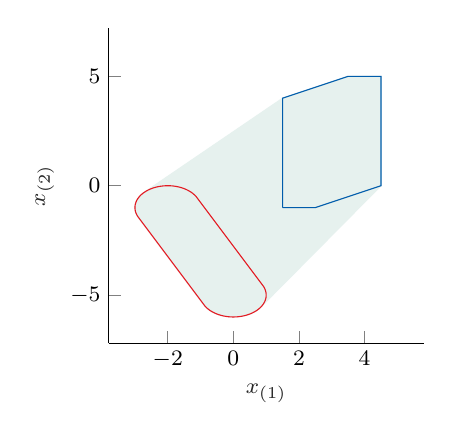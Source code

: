% This file was created by matlab2tikz.
%
\definecolor{mycolor1}{rgb}{0.902,0.945,0.933}%
\definecolor{mycolor2}{rgb}{0.89,0.106,0.137}%
\definecolor{mycolor3}{rgb}{0.0,0.361,0.671}%
%
\begin{tikzpicture}
\footnotesize

\begin{axis}[%
width=4cm,
height=4cm,
at={(0in,0in)},
scale only axis,
xmin=-3.8,
xmax=5.8,
xlabel style={font=\color{white!15!black}},
xlabel={$x_{(1)}$},
ymin=-7.2,
ymax=7.2,
ylabel style={font=\color{white!15!black}},
ylabel={$x_{(2)}$},
axis background/.style={fill=white},
axis x line*=bottom,
axis y line*=left
]

\addplot[area legend, draw=mycolor1, fill=mycolor1, forget plot]
table[row sep=crcr] {%
x	y\\
-0.889	-5.458\\
-0.858	-5.514\\
-0.824	-5.567\\
-0.786	-5.618\\
-0.745	-5.667\\
-0.701	-5.713\\
-0.655	-5.756\\
-0.606	-5.796\\
-0.554	-5.833\\
-0.5	-5.866\\
-0.444	-5.896\\
-0.386	-5.922\\
-0.327	-5.945\\
-0.266	-5.964\\
-0.205	-5.979\\
-0.142	-5.99\\
-0.079	-5.997\\
-0.016	-6.0\\
0.048	-5.999\\
0.111	-5.994\\
0.174	-5.985\\
0.236	-5.972\\
0.297	-5.955\\
0.357	-5.934\\
0.415	-5.91\\
0.472	-5.881\\
0.527	-5.85\\
0.58	-5.815\\
0.631	-5.776\\
0.679	-5.735\\
0.724	-5.69\\
0.766	-5.643\\
0.805	-5.593\\
4.5	-2.277e-09\\
4.5	5.0\\
3.5	5.0\\
1.5	4.0\\
-2.745	-0.333\\
-2.786	-0.382\\
-2.824	-0.433\\
-2.858	-0.486\\
-2.889	-0.542\\
-2.916	-0.599\\
-2.94	-0.658\\
-2.959	-0.718\\
-2.975	-0.78\\
-2.987	-0.842\\
-2.995	-0.905\\
-2.999	-0.968\\
-2.999	-1.032\\
-2.995	-1.095\\
-2.987	-1.158\\
-2.975	-1.22\\
-2.959	-1.282\\
-2.94	-1.342\\
-2.916	-1.401\\
-0.889	-5.458\\
}--cycle;
\addplot [color=mycolor2, forget plot]
  table[row sep=crcr]{%
-0.894	-5.447\\
-0.892	-5.453\\
-0.889	-5.458\\
-0.886	-5.464\\
-0.883	-5.47\\
-0.88	-5.475\\
-0.877	-5.481\\
-0.874	-5.486\\
-0.871	-5.492\\
-0.868	-5.497\\
-0.865	-5.503\\
-0.861	-5.508\\
-0.858	-5.513\\
-0.855	-5.519\\
-0.852	-5.524\\
-0.848	-5.53\\
-0.845	-5.535\\
-0.842	-5.54\\
-0.838	-5.545\\
-0.835	-5.551\\
-0.831	-5.556\\
-0.828	-5.561\\
-0.824	-5.566\\
-0.821	-5.572\\
-0.817	-5.577\\
-0.813	-5.582\\
-0.81	-5.587\\
-0.806	-5.592\\
-0.802	-5.597\\
-0.798	-5.602\\
-0.795	-5.607\\
-0.791	-5.612\\
-0.787	-5.617\\
-0.783	-5.622\\
-0.779	-5.627\\
-0.775	-5.632\\
-0.771	-5.637\\
-0.767	-5.642\\
-0.763	-5.646\\
-0.759	-5.651\\
-0.755	-5.656\\
-0.751	-5.661\\
-0.746	-5.665\\
-0.742	-5.67\\
-0.738	-5.675\\
-0.734	-5.679\\
-0.729	-5.684\\
-0.725	-5.689\\
-0.721	-5.693\\
-0.716	-5.698\\
-0.712	-5.702\\
-0.708	-5.707\\
-0.703	-5.711\\
-0.699	-5.715\\
-0.694	-5.72\\
-0.69	-5.724\\
-0.685	-5.729\\
-0.68	-5.733\\
-0.676	-5.737\\
-0.671	-5.741\\
-0.666	-5.746\\
-0.662	-5.75\\
-0.657	-5.754\\
-0.652	-5.758\\
-0.647	-5.762\\
-0.643	-5.766\\
-0.638	-5.77\\
-0.633	-5.774\\
-0.628	-5.778\\
-0.623	-5.782\\
-0.618	-5.786\\
-0.613	-5.79\\
-0.608	-5.794\\
-0.603	-5.798\\
-0.598	-5.801\\
-0.593	-5.805\\
-0.588	-5.809\\
-0.583	-5.812\\
-0.578	-5.816\\
-0.573	-5.82\\
-0.568	-5.823\\
-0.562	-5.827\\
-0.557	-5.83\\
-0.552	-5.834\\
-0.547	-5.837\\
-0.541	-5.841\\
-0.536	-5.844\\
-0.531	-5.848\\
-0.525	-5.851\\
-0.52	-5.854\\
-0.515	-5.857\\
-0.509	-5.861\\
-0.504	-5.864\\
-0.498	-5.867\\
-0.493	-5.87\\
-0.487	-5.873\\
-0.482	-5.876\\
-0.476	-5.879\\
-0.471	-5.882\\
-0.465	-5.885\\
-0.46	-5.888\\
-0.454	-5.891\\
-0.448	-5.894\\
-0.443	-5.897\\
-0.437	-5.899\\
-0.431	-5.902\\
-0.426	-5.905\\
-0.42	-5.908\\
-0.414	-5.91\\
-0.409	-5.913\\
-0.403	-5.915\\
-0.397	-5.918\\
-0.391	-5.92\\
-0.385	-5.923\\
-0.38	-5.925\\
-0.374	-5.927\\
-0.368	-5.93\\
-0.362	-5.932\\
-0.356	-5.934\\
-0.35	-5.937\\
-0.344	-5.939\\
-0.339	-5.941\\
-0.333	-5.943\\
-0.327	-5.945\\
-0.321	-5.947\\
-0.315	-5.949\\
-0.309	-5.951\\
-0.303	-5.953\\
-0.297	-5.955\\
-0.291	-5.957\\
-0.285	-5.959\\
-0.279	-5.96\\
-0.273	-5.962\\
-0.267	-5.964\\
-0.26	-5.965\\
-0.254	-5.967\\
-0.248	-5.969\\
-0.242	-5.97\\
-0.236	-5.972\\
-0.23	-5.973\\
-0.224	-5.975\\
-0.218	-5.976\\
-0.212	-5.977\\
-0.205	-5.979\\
-0.199	-5.98\\
-0.193	-5.981\\
-0.187	-5.982\\
-0.181	-5.984\\
-0.174	-5.985\\
-0.168	-5.986\\
-0.162	-5.987\\
-0.156	-5.988\\
-0.15	-5.989\\
-0.143	-5.99\\
-0.137	-5.991\\
-0.131	-5.991\\
-0.125	-5.992\\
-0.118	-5.993\\
-0.112	-5.994\\
-0.106	-5.994\\
-0.1	-5.995\\
-0.093	-5.996\\
-0.087	-5.996\\
-0.081	-5.997\\
-0.075	-5.997\\
-0.068	-5.998\\
-0.062	-5.998\\
-0.056	-5.998\\
-0.049	-5.999\\
-0.043	-5.999\\
-0.037	-5.999\\
-0.031	-6.0\\
-0.024	-6.0\\
-0.018	-6.0\\
-0.012	-6.0\\
-0.005	-6.0\\
0.001	-6.0\\
0.007	-6.0\\
0.013	-6.0\\
0.02	-6.0\\
0.026	-6.0\\
0.032	-5.999\\
0.039	-5.999\\
0.045	-5.999\\
0.051	-5.999\\
0.058	-5.998\\
0.064	-5.998\\
0.07	-5.998\\
0.076	-5.997\\
0.083	-5.997\\
0.089	-5.996\\
0.095	-5.995\\
0.101	-5.995\\
0.108	-5.994\\
0.114	-5.993\\
0.12	-5.993\\
0.126	-5.992\\
0.133	-5.991\\
0.139	-5.99\\
0.145	-5.989\\
0.151	-5.988\\
0.158	-5.987\\
0.164	-5.986\\
0.17	-5.985\\
0.176	-5.984\\
0.182	-5.983\\
0.189	-5.982\\
0.195	-5.981\\
0.201	-5.98\\
0.207	-5.978\\
0.213	-5.977\\
0.219	-5.976\\
0.226	-5.974\\
0.232	-5.973\\
0.238	-5.971\\
0.244	-5.97\\
0.25	-5.968\\
0.256	-5.967\\
0.262	-5.965\\
0.268	-5.963\\
0.274	-5.962\\
0.28	-5.96\\
0.286	-5.958\\
0.292	-5.956\\
0.298	-5.954\\
0.304	-5.953\\
0.31	-5.951\\
0.316	-5.949\\
0.322	-5.947\\
0.328	-5.945\\
0.334	-5.942\\
0.34	-5.94\\
0.346	-5.938\\
0.352	-5.936\\
0.358	-5.934\\
0.364	-5.931\\
0.37	-5.929\\
0.376	-5.927\\
0.381	-5.924\\
0.387	-5.922\\
0.393	-5.92\\
0.399	-5.917\\
0.404	-5.915\\
0.41	-5.912\\
0.416	-5.909\\
0.422	-5.907\\
0.427	-5.904\\
0.433	-5.901\\
0.439	-5.899\\
0.444	-5.896\\
0.45	-5.893\\
0.456	-5.89\\
0.461	-5.887\\
0.467	-5.884\\
0.472	-5.881\\
0.478	-5.878\\
0.483	-5.875\\
0.489	-5.872\\
0.494	-5.869\\
0.5	-5.866\\
0.505	-5.863\\
0.511	-5.86\\
0.516	-5.857\\
0.522	-5.853\\
0.527	-5.85\\
0.532	-5.847\\
0.538	-5.843\\
0.543	-5.84\\
0.548	-5.836\\
0.553	-5.833\\
0.559	-5.829\\
0.564	-5.826\\
0.569	-5.822\\
0.574	-5.819\\
0.579	-5.815\\
0.584	-5.811\\
0.59	-5.808\\
0.595	-5.804\\
0.6	-5.8\\
0.605	-5.796\\
0.61	-5.793\\
0.615	-5.789\\
0.62	-5.785\\
0.625	-5.781\\
0.629	-5.777\\
0.634	-5.773\\
0.639	-5.769\\
0.644	-5.765\\
0.649	-5.761\\
0.654	-5.757\\
0.658	-5.753\\
0.663	-5.749\\
0.668	-5.744\\
0.672	-5.74\\
0.677	-5.736\\
0.682	-5.732\\
0.686	-5.727\\
0.691	-5.723\\
0.695	-5.719\\
0.7	-5.714\\
0.704	-5.71\\
0.709	-5.705\\
0.713	-5.701\\
0.718	-5.696\\
0.722	-5.692\\
0.726	-5.687\\
0.731	-5.683\\
0.735	-5.678\\
0.739	-5.673\\
0.743	-5.669\\
0.748	-5.664\\
0.752	-5.659\\
0.756	-5.655\\
0.76	-5.65\\
0.764	-5.645\\
0.768	-5.64\\
0.772	-5.635\\
0.776	-5.63\\
0.78	-5.626\\
0.784	-5.621\\
0.788	-5.616\\
0.792	-5.611\\
0.796	-5.606\\
0.799	-5.601\\
0.803	-5.596\\
0.807	-5.591\\
0.811	-5.586\\
0.814	-5.58\\
0.818	-5.575\\
0.822	-5.57\\
0.825	-5.565\\
0.829	-5.56\\
0.832	-5.554\\
0.836	-5.549\\
0.839	-5.544\\
0.843	-5.539\\
0.846	-5.533\\
0.849	-5.528\\
0.853	-5.523\\
0.856	-5.517\\
0.859	-5.512\\
0.862	-5.506\\
0.865	-5.501\\
0.869	-5.496\\
0.872	-5.49\\
0.875	-5.485\\
0.878	-5.479\\
0.881	-5.474\\
0.884	-5.468\\
0.887	-5.462\\
0.89	-5.457\\
0.892	-5.451\\
0.895	-5.446\\
0.898	-5.44\\
0.901	-5.434\\
0.903	-5.429\\
0.906	-5.423\\
0.909	-5.417\\
0.911	-5.411\\
0.914	-5.406\\
0.917	-5.4\\
0.919	-5.394\\
0.921	-5.388\\
0.924	-5.383\\
0.926	-5.377\\
0.929	-5.371\\
0.931	-5.365\\
0.933	-5.359\\
0.936	-5.353\\
0.938	-5.347\\
0.94	-5.341\\
0.942	-5.336\\
0.944	-5.33\\
0.946	-5.324\\
0.948	-5.318\\
0.95	-5.312\\
0.952	-5.306\\
0.954	-5.3\\
0.956	-5.294\\
0.958	-5.288\\
0.96	-5.282\\
0.961	-5.276\\
0.963	-5.27\\
0.965	-5.264\\
0.966	-5.257\\
0.968	-5.251\\
0.969	-5.245\\
0.971	-5.239\\
0.972	-5.233\\
0.974	-5.227\\
0.975	-5.221\\
0.977	-5.215\\
0.978	-5.208\\
0.979	-5.202\\
0.981	-5.196\\
0.982	-5.19\\
0.983	-5.184\\
0.984	-5.178\\
0.985	-5.171\\
0.986	-5.165\\
0.987	-5.159\\
0.988	-5.153\\
0.989	-5.147\\
0.99	-5.14\\
0.991	-5.134\\
0.992	-5.128\\
0.993	-5.122\\
0.993	-5.115\\
0.994	-5.109\\
0.995	-5.103\\
0.995	-5.097\\
0.996	-5.09\\
0.996	-5.084\\
0.997	-5.078\\
0.997	-5.071\\
0.998	-5.065\\
0.998	-5.059\\
0.999	-5.053\\
0.999	-5.046\\
0.999	-5.04\\
0.999	-5.034\\
1.0	-5.027\\
1.0	-5.021\\
1.0	-5.015\\
1.0	-5.009\\
1.0	-5.002\\
1.0	-4.996\\
1.0	-4.99\\
1.0	-4.983\\
1.0	-4.977\\
1.0	-4.971\\
0.999	-4.964\\
0.999	-4.958\\
0.999	-4.952\\
0.999	-4.946\\
0.998	-4.939\\
0.998	-4.933\\
0.997	-4.927\\
0.997	-4.92\\
0.996	-4.914\\
0.996	-4.908\\
0.995	-4.902\\
0.995	-4.895\\
0.994	-4.889\\
0.993	-4.883\\
0.992	-4.877\\
0.992	-4.87\\
0.991	-4.864\\
0.99	-4.858\\
0.989	-4.852\\
0.988	-4.845\\
0.987	-4.839\\
0.986	-4.833\\
0.985	-4.827\\
0.984	-4.821\\
0.983	-4.814\\
0.981	-4.808\\
0.98	-4.802\\
0.979	-4.796\\
0.978	-4.79\\
0.976	-4.784\\
0.975	-4.777\\
0.974	-4.771\\
0.972	-4.765\\
0.971	-4.759\\
0.969	-4.753\\
0.967	-4.747\\
0.966	-4.741\\
0.964	-4.735\\
0.962	-4.729\\
0.961	-4.723\\
0.959	-4.717\\
0.957	-4.711\\
0.955	-4.705\\
0.953	-4.699\\
0.952	-4.693\\
0.95	-4.687\\
0.948	-4.681\\
0.946	-4.675\\
0.944	-4.669\\
0.941	-4.663\\
0.939	-4.657\\
0.937	-4.651\\
0.935	-4.645\\
0.933	-4.639\\
0.93	-4.633\\
0.928	-4.627\\
0.926	-4.622\\
0.923	-4.616\\
0.921	-4.61\\
0.918	-4.604\\
0.916	-4.598\\
0.913	-4.593\\
0.911	-4.587\\
0.908	-4.581\\
0.905	-4.575\\
0.903	-4.57\\
0.9	-4.564\\
0.897	-4.558\\
0.894	-4.553\\
-1.106	-0.553\\
-1.108	-0.547\\
-1.111	-0.542\\
-1.114	-0.536\\
-1.117	-0.53\\
-1.12	-0.525\\
-1.123	-0.519\\
-1.126	-0.514\\
-1.129	-0.508\\
-1.132	-0.503\\
-1.135	-0.497\\
-1.139	-0.492\\
-1.142	-0.487\\
-1.145	-0.481\\
-1.148	-0.476\\
-1.152	-0.47\\
-1.155	-0.465\\
-1.158	-0.46\\
-1.162	-0.455\\
-1.165	-0.449\\
-1.169	-0.444\\
-1.172	-0.439\\
-1.176	-0.434\\
-1.179	-0.428\\
-1.183	-0.423\\
-1.187	-0.418\\
-1.19	-0.413\\
-1.194	-0.408\\
-1.198	-0.403\\
-1.202	-0.398\\
-1.205	-0.393\\
-1.209	-0.388\\
-1.213	-0.383\\
-1.217	-0.378\\
-1.221	-0.373\\
-1.225	-0.368\\
-1.229	-0.363\\
-1.233	-0.358\\
-1.237	-0.354\\
-1.241	-0.349\\
-1.245	-0.344\\
-1.249	-0.339\\
-1.254	-0.335\\
-1.258	-0.33\\
-1.262	-0.325\\
-1.266	-0.321\\
-1.271	-0.316\\
-1.275	-0.311\\
-1.279	-0.307\\
-1.284	-0.302\\
-1.288	-0.298\\
-1.292	-0.293\\
-1.297	-0.289\\
-1.301	-0.285\\
-1.306	-0.28\\
-1.31	-0.276\\
-1.315	-0.271\\
-1.32	-0.267\\
-1.324	-0.263\\
-1.329	-0.259\\
-1.334	-0.254\\
-1.338	-0.25\\
-1.343	-0.246\\
-1.348	-0.242\\
-1.353	-0.238\\
-1.357	-0.234\\
-1.362	-0.23\\
-1.367	-0.226\\
-1.372	-0.222\\
-1.377	-0.218\\
-1.382	-0.214\\
-1.387	-0.21\\
-1.392	-0.206\\
-1.397	-0.202\\
-1.402	-0.199\\
-1.407	-0.195\\
-1.412	-0.191\\
-1.417	-0.188\\
-1.422	-0.184\\
-1.427	-0.18\\
-1.432	-0.177\\
-1.438	-0.173\\
-1.443	-0.17\\
-1.448	-0.166\\
-1.453	-0.163\\
-1.459	-0.159\\
-1.464	-0.156\\
-1.469	-0.152\\
-1.475	-0.149\\
-1.48	-0.146\\
-1.485	-0.143\\
-1.491	-0.139\\
-1.496	-0.136\\
-1.502	-0.133\\
-1.507	-0.13\\
-1.513	-0.127\\
-1.518	-0.124\\
-1.524	-0.121\\
-1.529	-0.118\\
-1.535	-0.115\\
-1.54	-0.112\\
-1.546	-0.109\\
-1.552	-0.106\\
-1.557	-0.103\\
-1.563	-0.101\\
-1.569	-0.098\\
-1.574	-0.095\\
-1.58	-0.092\\
-1.586	-0.09\\
-1.591	-0.087\\
-1.597	-0.085\\
-1.603	-0.082\\
-1.609	-0.08\\
-1.615	-0.077\\
-1.62	-0.075\\
-1.626	-0.073\\
-1.632	-0.07\\
-1.638	-0.068\\
-1.644	-0.066\\
-1.65	-0.063\\
-1.656	-0.061\\
-1.661	-0.059\\
-1.667	-0.057\\
-1.673	-0.055\\
-1.679	-0.053\\
-1.685	-0.051\\
-1.691	-0.049\\
-1.697	-0.047\\
-1.703	-0.045\\
-1.709	-0.043\\
-1.715	-0.041\\
-1.721	-0.04\\
-1.727	-0.038\\
-1.733	-0.036\\
-1.74	-0.035\\
-1.746	-0.033\\
-1.752	-0.031\\
-1.758	-0.03\\
-1.764	-0.028\\
-1.77	-0.027\\
-1.776	-0.025\\
-1.782	-0.024\\
-1.788	-0.023\\
-1.795	-0.021\\
-1.801	-0.02\\
-1.807	-0.019\\
-1.813	-0.018\\
-1.819	-0.016\\
-1.826	-0.015\\
-1.832	-0.014\\
-1.838	-0.013\\
-1.844	-0.012\\
-1.85	-0.011\\
-1.857	-0.01\\
-1.863	-0.009\\
-1.869	-0.009\\
-1.875	-0.008\\
-1.882	-0.007\\
-1.888	-0.006\\
-1.894	-0.006\\
-1.9	-0.005\\
-1.907	-0.004\\
-1.913	-0.004\\
-1.919	-0.003\\
-1.925	-0.003\\
-1.932	-0.002\\
-1.938	-0.002\\
-1.944	-0.002\\
-1.951	-0.001\\
-1.957	-0.001\\
-1.963	-0.001\\
-1.969	-0.0\\
-1.976	-0.0\\
-1.982	-0.0\\
-1.988	-6.825e-05\\
-1.995	-1.451e-05\\
-2.001	-4.122e-07\\
-2.007	-2.595e-05\\
-2.013	-9.112e-05\\
-2.02	-0.0\\
-2.026	-0.0\\
-2.032	-0.001\\
-2.039	-0.001\\
-2.045	-0.001\\
-2.051	-0.001\\
-2.058	-0.002\\
-2.064	-0.002\\
-2.07	-0.002\\
-2.076	-0.003\\
-2.083	-0.003\\
-2.089	-0.004\\
-2.095	-0.005\\
-2.101	-0.005\\
-2.108	-0.006\\
-2.114	-0.007\\
-2.12	-0.007\\
-2.126	-0.008\\
-2.133	-0.009\\
-2.139	-0.01\\
-2.145	-0.011\\
-2.151	-0.012\\
-2.158	-0.013\\
-2.164	-0.014\\
-2.17	-0.015\\
-2.176	-0.016\\
-2.182	-0.017\\
-2.189	-0.018\\
-2.195	-0.019\\
-2.201	-0.02\\
-2.207	-0.022\\
-2.213	-0.023\\
-2.219	-0.024\\
-2.226	-0.026\\
-2.232	-0.027\\
-2.238	-0.029\\
-2.244	-0.03\\
-2.25	-0.032\\
-2.256	-0.033\\
-2.262	-0.035\\
-2.268	-0.037\\
-2.274	-0.038\\
-2.28	-0.04\\
-2.286	-0.042\\
-2.292	-0.044\\
-2.298	-0.046\\
-2.304	-0.047\\
-2.31	-0.049\\
-2.316	-0.051\\
-2.322	-0.053\\
-2.328	-0.055\\
-2.334	-0.058\\
-2.34	-0.06\\
-2.346	-0.062\\
-2.352	-0.064\\
-2.358	-0.066\\
-2.364	-0.069\\
-2.37	-0.071\\
-2.376	-0.073\\
-2.381	-0.076\\
-2.387	-0.078\\
-2.393	-0.08\\
-2.399	-0.083\\
-2.404	-0.085\\
-2.41	-0.088\\
-2.416	-0.091\\
-2.422	-0.093\\
-2.427	-0.096\\
-2.433	-0.099\\
-2.439	-0.101\\
-2.444	-0.104\\
-2.45	-0.107\\
-2.456	-0.11\\
-2.461	-0.113\\
-2.467	-0.116\\
-2.472	-0.119\\
-2.478	-0.122\\
-2.483	-0.125\\
-2.489	-0.128\\
-2.494	-0.131\\
-2.5	-0.134\\
-2.505	-0.137\\
-2.511	-0.14\\
-2.516	-0.143\\
-2.522	-0.147\\
-2.527	-0.15\\
-2.532	-0.153\\
-2.538	-0.157\\
-2.543	-0.16\\
-2.548	-0.164\\
-2.553	-0.167\\
-2.559	-0.171\\
-2.564	-0.174\\
-2.569	-0.178\\
-2.574	-0.181\\
-2.579	-0.185\\
-2.584	-0.189\\
-2.59	-0.192\\
-2.595	-0.196\\
-2.6	-0.2\\
-2.605	-0.204\\
-2.61	-0.207\\
-2.615	-0.211\\
-2.62	-0.215\\
-2.625	-0.219\\
-2.629	-0.223\\
-2.634	-0.227\\
-2.639	-0.231\\
-2.644	-0.235\\
-2.649	-0.239\\
-2.654	-0.243\\
-2.658	-0.247\\
-2.663	-0.251\\
-2.668	-0.256\\
-2.672	-0.26\\
-2.677	-0.264\\
-2.682	-0.268\\
-2.686	-0.273\\
-2.691	-0.277\\
-2.695	-0.281\\
-2.7	-0.286\\
-2.704	-0.29\\
-2.709	-0.295\\
-2.713	-0.299\\
-2.718	-0.304\\
-2.722	-0.308\\
-2.726	-0.313\\
-2.731	-0.317\\
-2.735	-0.322\\
-2.739	-0.327\\
-2.743	-0.331\\
-2.748	-0.336\\
-2.752	-0.341\\
-2.756	-0.345\\
-2.76	-0.35\\
-2.764	-0.355\\
-2.768	-0.36\\
-2.772	-0.365\\
-2.776	-0.37\\
-2.78	-0.374\\
-2.784	-0.379\\
-2.788	-0.384\\
-2.792	-0.389\\
-2.796	-0.394\\
-2.799	-0.399\\
-2.803	-0.404\\
-2.807	-0.409\\
-2.811	-0.414\\
-2.814	-0.42\\
-2.818	-0.425\\
-2.822	-0.43\\
-2.825	-0.435\\
-2.829	-0.44\\
-2.832	-0.446\\
-2.836	-0.451\\
-2.839	-0.456\\
-2.843	-0.461\\
-2.846	-0.467\\
-2.849	-0.472\\
-2.853	-0.477\\
-2.856	-0.483\\
-2.859	-0.488\\
-2.862	-0.494\\
-2.865	-0.499\\
-2.869	-0.504\\
-2.872	-0.51\\
-2.875	-0.515\\
-2.878	-0.521\\
-2.881	-0.526\\
-2.884	-0.532\\
-2.887	-0.538\\
-2.89	-0.543\\
-2.892	-0.549\\
-2.895	-0.554\\
-2.898	-0.56\\
-2.901	-0.566\\
-2.903	-0.571\\
-2.906	-0.577\\
-2.909	-0.583\\
-2.911	-0.589\\
-2.914	-0.594\\
-2.917	-0.6\\
-2.919	-0.606\\
-2.921	-0.612\\
-2.924	-0.617\\
-2.926	-0.623\\
-2.929	-0.629\\
-2.931	-0.635\\
-2.933	-0.641\\
-2.936	-0.647\\
-2.938	-0.653\\
-2.94	-0.659\\
-2.942	-0.664\\
-2.944	-0.67\\
-2.946	-0.676\\
-2.948	-0.682\\
-2.95	-0.688\\
-2.952	-0.694\\
-2.954	-0.7\\
-2.956	-0.706\\
-2.958	-0.712\\
-2.96	-0.718\\
-2.961	-0.724\\
-2.963	-0.73\\
-2.965	-0.736\\
-2.966	-0.743\\
-2.968	-0.749\\
-2.969	-0.755\\
-2.971	-0.761\\
-2.972	-0.767\\
-2.974	-0.773\\
-2.975	-0.779\\
-2.977	-0.785\\
-2.978	-0.792\\
-2.979	-0.798\\
-2.981	-0.804\\
-2.982	-0.81\\
-2.983	-0.816\\
-2.984	-0.822\\
-2.985	-0.829\\
-2.986	-0.835\\
-2.987	-0.841\\
-2.988	-0.847\\
-2.989	-0.853\\
-2.99	-0.86\\
-2.991	-0.866\\
-2.992	-0.872\\
-2.993	-0.878\\
-2.993	-0.885\\
-2.994	-0.891\\
-2.995	-0.897\\
-2.995	-0.903\\
-2.996	-0.91\\
-2.996	-0.916\\
-2.997	-0.922\\
-2.997	-0.929\\
-2.998	-0.935\\
-2.998	-0.941\\
-2.999	-0.947\\
-2.999	-0.954\\
-2.999	-0.96\\
-2.999	-0.966\\
-3.0	-0.973\\
-3.0	-0.979\\
-3.0	-0.985\\
-3.0	-0.991\\
-3.0	-0.998\\
-3.0	-1.004\\
-3.0	-1.01\\
-3.0	-1.017\\
-3.0	-1.023\\
-3.0	-1.029\\
-2.999	-1.036\\
-2.999	-1.042\\
-2.999	-1.048\\
-2.999	-1.054\\
-2.998	-1.061\\
-2.998	-1.067\\
-2.997	-1.073\\
-2.997	-1.08\\
-2.996	-1.086\\
-2.996	-1.092\\
-2.995	-1.098\\
-2.995	-1.105\\
-2.994	-1.111\\
-2.993	-1.117\\
-2.992	-1.123\\
-2.992	-1.13\\
-2.991	-1.136\\
-2.99	-1.142\\
-2.989	-1.148\\
-2.988	-1.155\\
-2.987	-1.161\\
-2.986	-1.167\\
-2.985	-1.173\\
-2.984	-1.179\\
-2.983	-1.186\\
-2.981	-1.192\\
-2.98	-1.198\\
-2.979	-1.204\\
-2.978	-1.21\\
-2.976	-1.216\\
-2.975	-1.223\\
-2.974	-1.229\\
-2.972	-1.235\\
-2.971	-1.241\\
-2.969	-1.247\\
-2.967	-1.253\\
-2.966	-1.259\\
-2.964	-1.265\\
-2.962	-1.271\\
-2.961	-1.277\\
-2.959	-1.283\\
-2.957	-1.289\\
-2.955	-1.295\\
-2.953	-1.301\\
-2.952	-1.307\\
-2.95	-1.313\\
-2.948	-1.319\\
-2.946	-1.325\\
-2.944	-1.331\\
-2.941	-1.337\\
-2.939	-1.343\\
-2.937	-1.349\\
-2.935	-1.355\\
-2.933	-1.361\\
-2.93	-1.367\\
-2.928	-1.373\\
-2.926	-1.378\\
-2.923	-1.384\\
-2.921	-1.39\\
-2.918	-1.396\\
-2.916	-1.402\\
-2.913	-1.407\\
-2.911	-1.413\\
-2.908	-1.419\\
-2.905	-1.425\\
-2.903	-1.43\\
-2.9	-1.436\\
-2.897	-1.442\\
-2.894	-1.447\\
-0.894	-5.447\\
};
\addplot [color=mycolor3, forget plot]
  table[row sep=crcr]{%
1.5	-1\\
2.5	-1\\
4.5	0\\
4.5	5\\
3.5	5\\
1.5	4\\
1.5	-1\\
};
\end{axis}
\end{tikzpicture}%